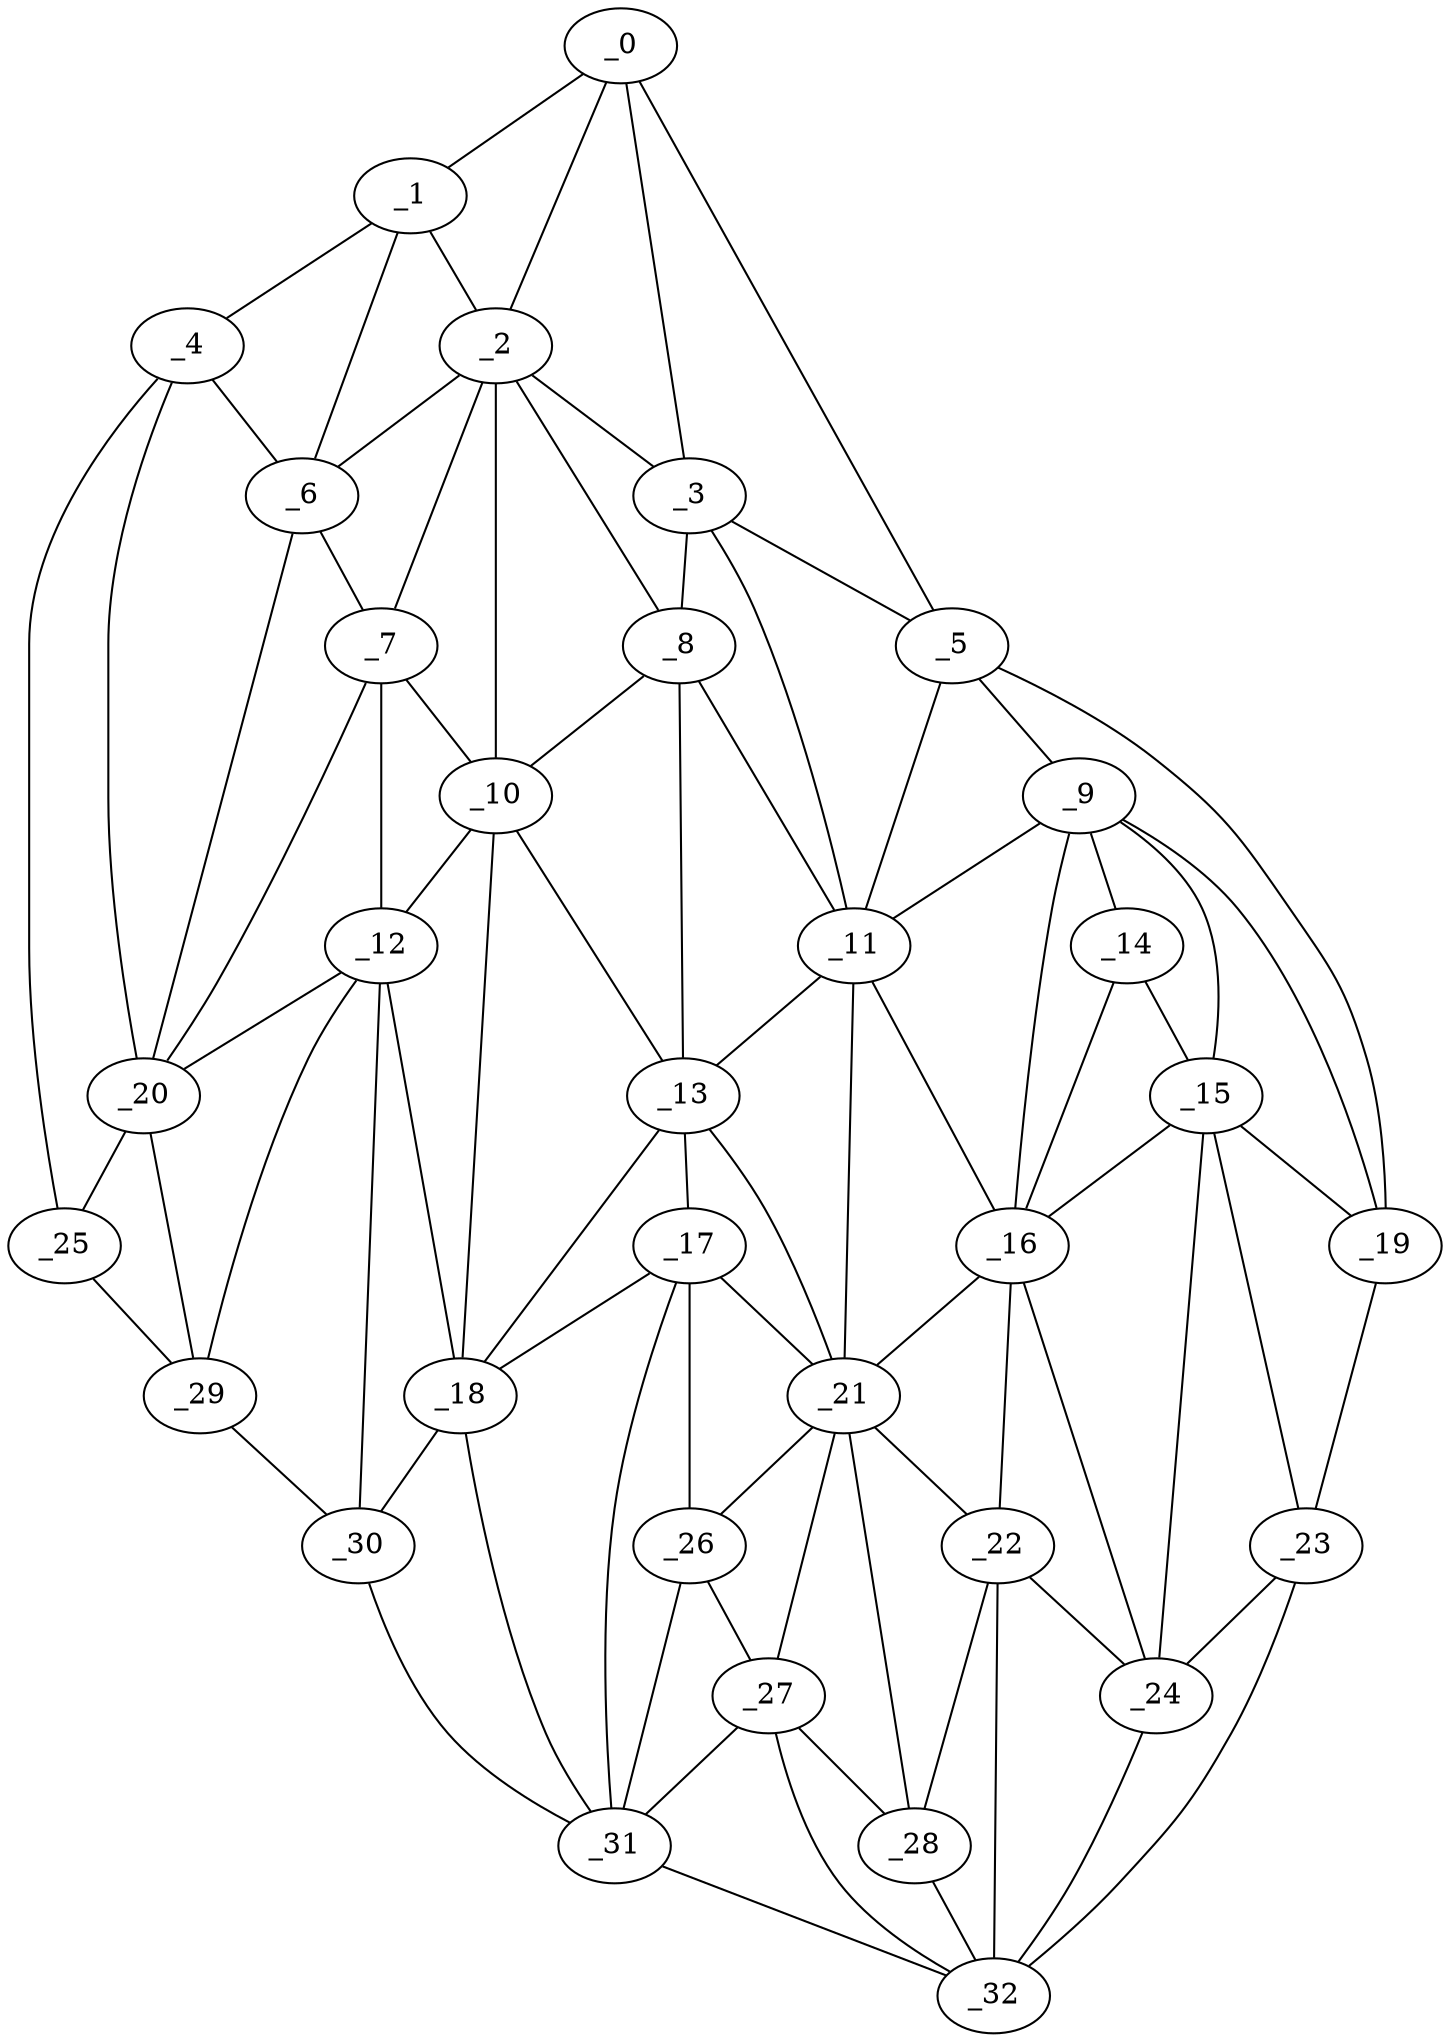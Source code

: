 graph "obj7__335.gxl" {
	_0	 [x=37,
		y=9];
	_1	 [x=51,
		y=3];
	_0 -- _1	 [valence=1];
	_2	 [x=51,
		y=29];
	_0 -- _2	 [valence=2];
	_3	 [x=58,
		y=73];
	_0 -- _3	 [valence=2];
	_5	 [x=64,
		y=98];
	_0 -- _5	 [valence=1];
	_1 -- _2	 [valence=2];
	_4	 [x=64,
		y=5];
	_1 -- _4	 [valence=1];
	_6	 [x=66,
		y=12];
	_1 -- _6	 [valence=1];
	_2 -- _3	 [valence=2];
	_2 -- _6	 [valence=2];
	_7	 [x=66,
		y=22];
	_2 -- _7	 [valence=1];
	_8	 [x=67,
		y=52];
	_2 -- _8	 [valence=2];
	_10	 [x=70,
		y=47];
	_2 -- _10	 [valence=2];
	_3 -- _5	 [valence=2];
	_3 -- _8	 [valence=1];
	_11	 [x=70,
		y=81];
	_3 -- _11	 [valence=2];
	_4 -- _6	 [valence=1];
	_20	 [x=85,
		y=12];
	_4 -- _20	 [valence=2];
	_25	 [x=93,
		y=14];
	_4 -- _25	 [valence=1];
	_9	 [x=69,
		y=98];
	_5 -- _9	 [valence=1];
	_5 -- _11	 [valence=2];
	_19	 [x=84,
		y=122];
	_5 -- _19	 [valence=1];
	_6 -- _7	 [valence=1];
	_6 -- _20	 [valence=2];
	_7 -- _10	 [valence=2];
	_12	 [x=76,
		y=29];
	_7 -- _12	 [valence=2];
	_7 -- _20	 [valence=1];
	_8 -- _10	 [valence=2];
	_8 -- _11	 [valence=2];
	_13	 [x=77,
		y=51];
	_8 -- _13	 [valence=2];
	_9 -- _11	 [valence=2];
	_14	 [x=77,
		y=97];
	_9 -- _14	 [valence=1];
	_15	 [x=79,
		y=101];
	_9 -- _15	 [valence=2];
	_16	 [x=80,
		y=92];
	_9 -- _16	 [valence=2];
	_9 -- _19	 [valence=2];
	_10 -- _12	 [valence=1];
	_10 -- _13	 [valence=1];
	_18	 [x=84,
		y=43];
	_10 -- _18	 [valence=2];
	_11 -- _13	 [valence=1];
	_11 -- _16	 [valence=2];
	_21	 [x=85,
		y=83];
	_11 -- _21	 [valence=2];
	_12 -- _18	 [valence=1];
	_12 -- _20	 [valence=2];
	_29	 [x=97,
		y=24];
	_12 -- _29	 [valence=1];
	_30	 [x=97,
		y=36];
	_12 -- _30	 [valence=1];
	_17	 [x=82,
		y=51];
	_13 -- _17	 [valence=2];
	_13 -- _18	 [valence=1];
	_13 -- _21	 [valence=1];
	_14 -- _15	 [valence=2];
	_14 -- _16	 [valence=2];
	_15 -- _16	 [valence=2];
	_15 -- _19	 [valence=1];
	_23	 [x=90,
		y=120];
	_15 -- _23	 [valence=2];
	_24	 [x=91,
		y=99];
	_15 -- _24	 [valence=1];
	_16 -- _21	 [valence=2];
	_22	 [x=90,
		y=92];
	_16 -- _22	 [valence=2];
	_16 -- _24	 [valence=1];
	_17 -- _18	 [valence=2];
	_17 -- _21	 [valence=2];
	_26	 [x=96,
		y=60];
	_17 -- _26	 [valence=1];
	_31	 [x=97,
		y=47];
	_17 -- _31	 [valence=2];
	_18 -- _30	 [valence=2];
	_18 -- _31	 [valence=2];
	_19 -- _23	 [valence=1];
	_20 -- _25	 [valence=2];
	_20 -- _29	 [valence=1];
	_21 -- _22	 [valence=1];
	_21 -- _26	 [valence=2];
	_27	 [x=96,
		y=75];
	_21 -- _27	 [valence=1];
	_28	 [x=96,
		y=91];
	_21 -- _28	 [valence=1];
	_22 -- _24	 [valence=2];
	_22 -- _28	 [valence=2];
	_32	 [x=97,
		y=97];
	_22 -- _32	 [valence=2];
	_23 -- _24	 [valence=2];
	_23 -- _32	 [valence=1];
	_24 -- _32	 [valence=1];
	_25 -- _29	 [valence=1];
	_26 -- _27	 [valence=1];
	_26 -- _31	 [valence=2];
	_27 -- _28	 [valence=2];
	_27 -- _31	 [valence=2];
	_27 -- _32	 [valence=1];
	_28 -- _32	 [valence=1];
	_29 -- _30	 [valence=1];
	_30 -- _31	 [valence=1];
	_31 -- _32	 [valence=1];
}
